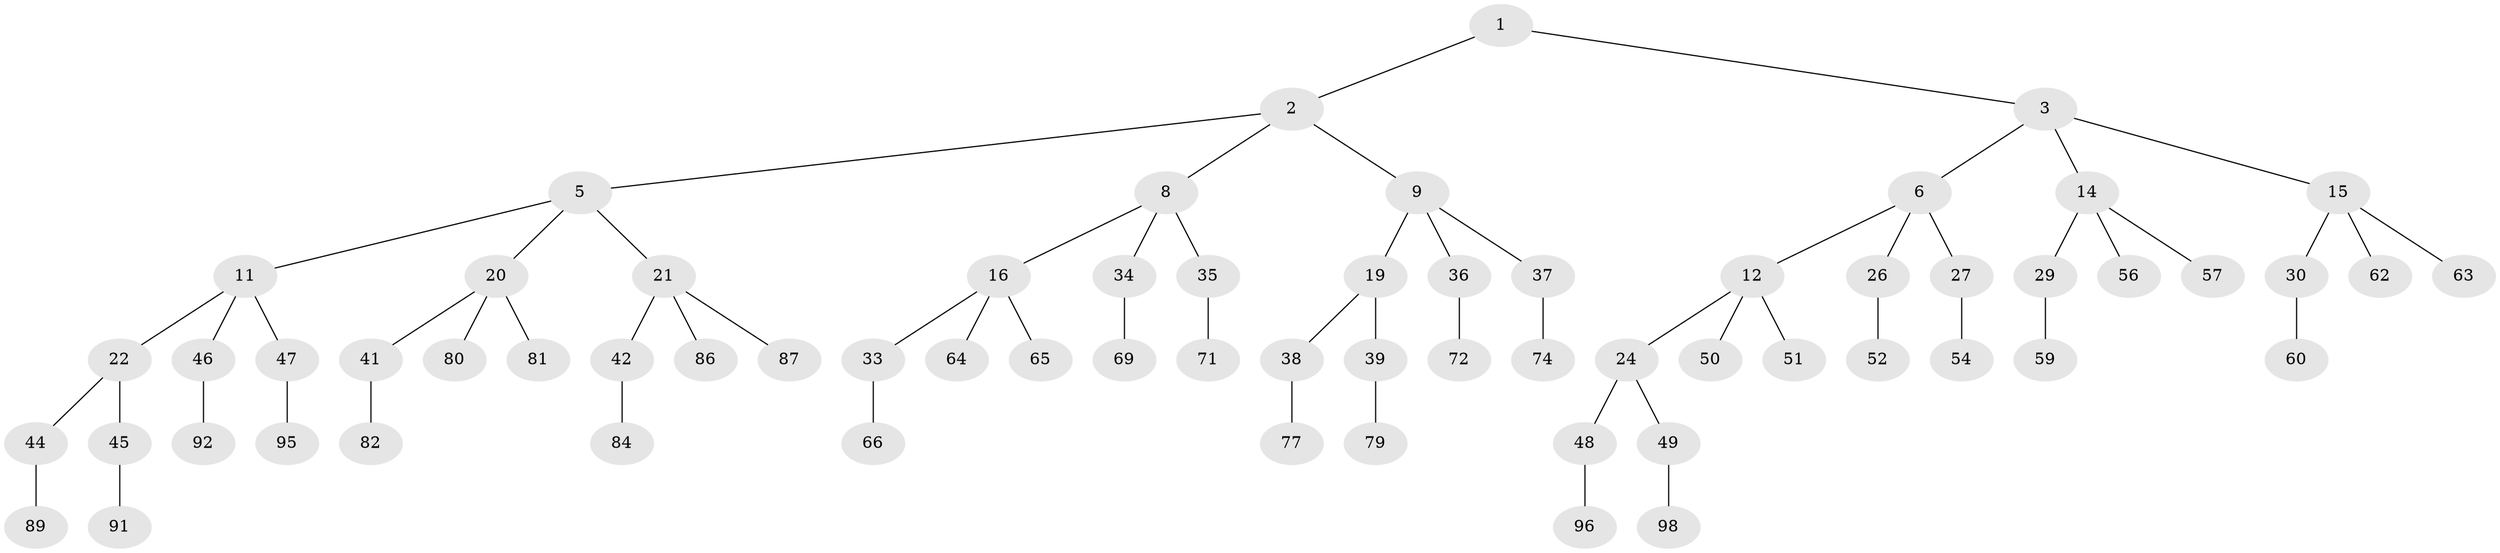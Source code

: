 // original degree distribution, {2: 0.02, 3: 0.48, 1: 0.5}
// Generated by graph-tools (version 1.1) at 2025/11/02/21/25 10:11:10]
// undirected, 67 vertices, 66 edges
graph export_dot {
graph [start="1"]
  node [color=gray90,style=filled];
  1;
  2 [latent=1,super="+4"];
  3 [latent=1,super="+7"];
  5 [latent=0.5,super="+10"];
  6 [latent=0.5,super="+13"];
  8 [latent=0.333333,super="+17"];
  9 [latent=0.333333,super="+18"];
  11 [latent=0.333333,super="+23"];
  12 [latent=0.333333,super="+25"];
  14 [latent=0.333333,super="+28"];
  15 [latent=0.333333,super="+31"];
  16 [latent=0.25,super="+32"];
  19 [latent=0.25];
  20 [latent=0.25,super="+40"];
  21 [latent=0.25,super="+43"];
  22 [latent=0.25];
  24 [latent=0.25];
  26 [latent=0.25,super="+53"];
  27 [latent=0.25,super="+55"];
  29 [latent=0.25,super="+58"];
  30 [latent=0.25,super="+61"];
  33 [latent=0.2,super="+67"];
  34 [latent=0.2,super="+68"];
  35 [latent=0.2,super="+70"];
  36 [latent=0.2,super="+73"];
  37 [latent=0.2,super="+75"];
  38 [latent=0.2,super="+76"];
  39 [latent=0.2,super="+78"];
  41 [latent=0.2,super="+83"];
  42 [latent=0.2,super="+85"];
  44 [latent=0.2,super="+88"];
  45 [latent=0.2,super="+90"];
  46 [latent=0.2,super="+93"];
  47 [latent=0.2,super="+94"];
  48 [latent=0.2,super="+97"];
  49 [latent=0.2,super="+99"];
  50 [latent=0.2,super="+100"];
  51 [latent=0.2];
  52 [latent=0.2];
  54 [latent=0.2];
  56 [latent=0.2];
  57 [latent=0.2];
  59 [latent=0.2];
  60 [latent=0.2];
  62 [latent=0.2];
  63 [latent=0.2];
  64 [latent=0.166667];
  65 [latent=0.166667];
  66 [latent=0.166667];
  69 [latent=0.166667];
  71 [latent=0.166667];
  72 [latent=0.166667];
  74 [latent=0.166667];
  77 [latent=0.166667];
  79 [latent=0.166667];
  80 [latent=0.166667];
  81 [latent=0.166667];
  82 [latent=0.166667];
  84 [latent=0.166667];
  86 [latent=0.166667];
  87 [latent=0.166667];
  89 [latent=0.166667];
  91 [latent=0.166667];
  92 [latent=0.166667];
  95 [latent=0.166667];
  96 [latent=0.166667];
  98 [latent=0.166667];
  1 -- 2;
  1 -- 3;
  2 -- 5;
  2 -- 8;
  2 -- 9;
  3 -- 6;
  3 -- 14;
  3 -- 15;
  5 -- 11;
  5 -- 21;
  5 -- 20;
  6 -- 12;
  6 -- 26;
  6 -- 27;
  8 -- 16;
  8 -- 34;
  8 -- 35;
  9 -- 19;
  9 -- 36;
  9 -- 37;
  11 -- 22;
  11 -- 46;
  11 -- 47;
  12 -- 24;
  12 -- 50;
  12 -- 51;
  14 -- 29;
  14 -- 56;
  14 -- 57;
  15 -- 30;
  15 -- 63;
  15 -- 62;
  16 -- 33;
  16 -- 65;
  16 -- 64;
  19 -- 38;
  19 -- 39;
  20 -- 41;
  20 -- 80;
  20 -- 81;
  21 -- 42;
  21 -- 86;
  21 -- 87;
  22 -- 44;
  22 -- 45;
  24 -- 48;
  24 -- 49;
  26 -- 52;
  27 -- 54;
  29 -- 59;
  30 -- 60;
  33 -- 66;
  34 -- 69;
  35 -- 71;
  36 -- 72;
  37 -- 74;
  38 -- 77;
  39 -- 79;
  41 -- 82;
  42 -- 84;
  44 -- 89;
  45 -- 91;
  46 -- 92;
  47 -- 95;
  48 -- 96;
  49 -- 98;
}
